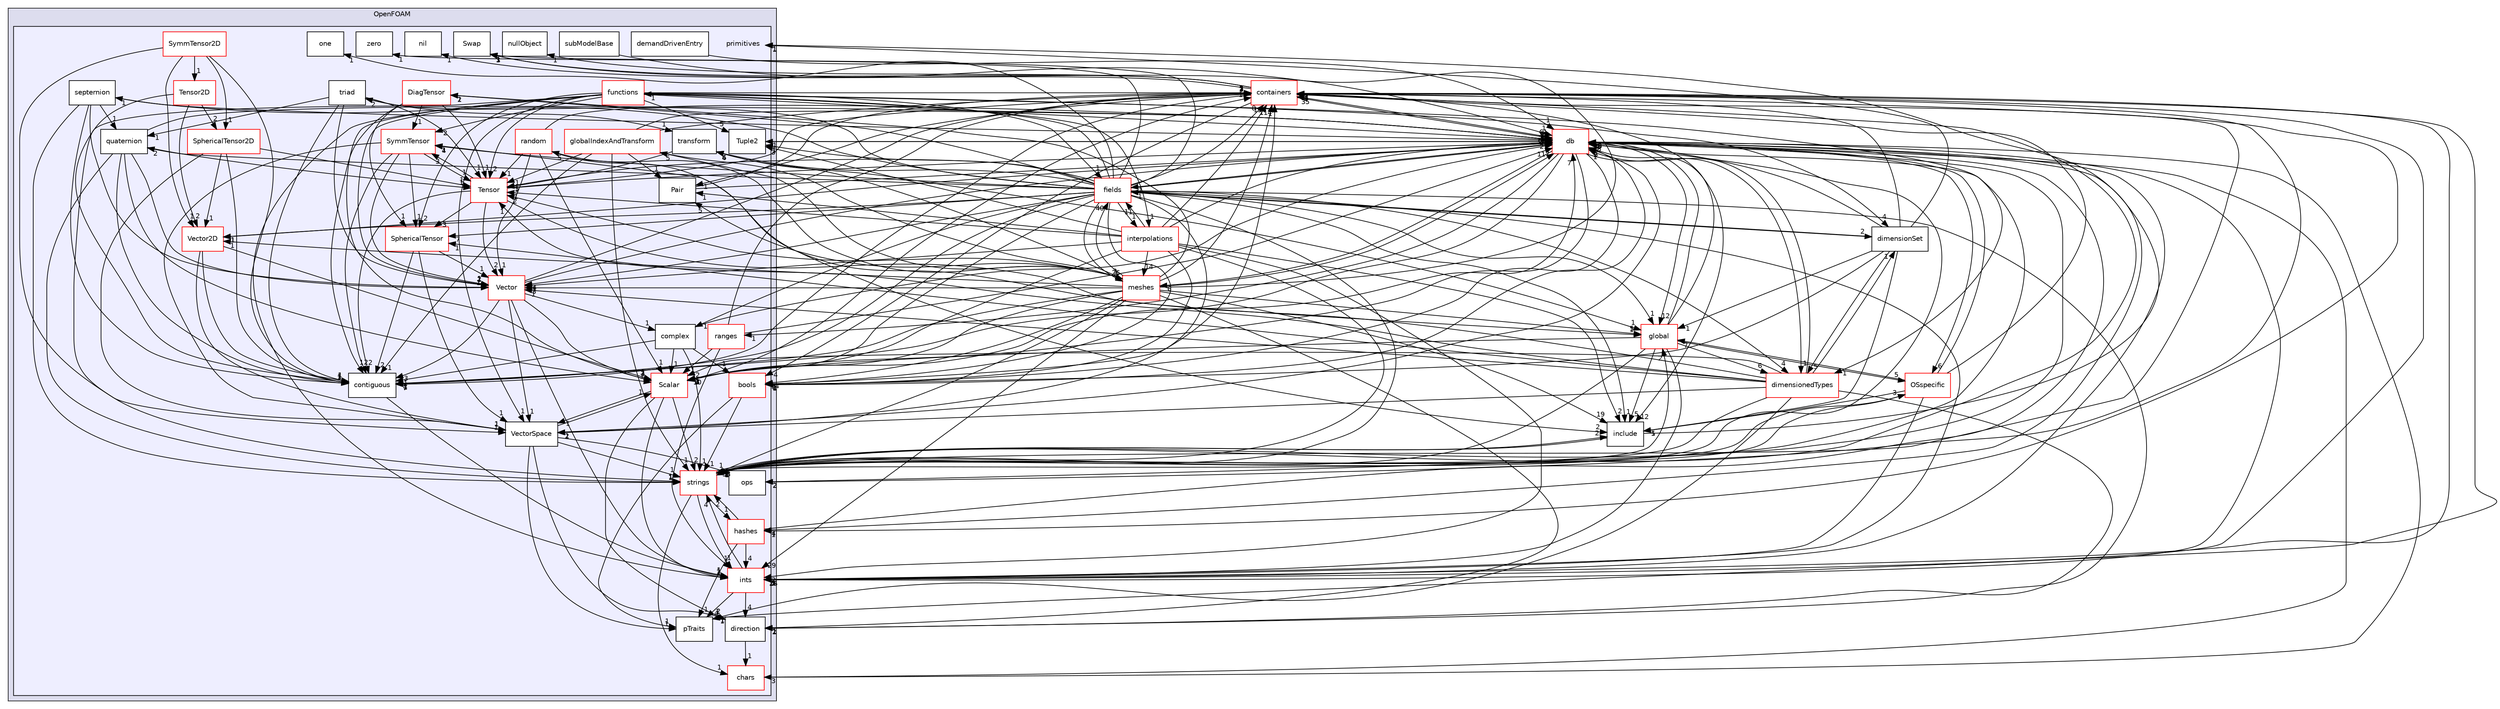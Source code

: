 digraph "src/OpenFOAM/primitives" {
  bgcolor=transparent;
  compound=true
  node [ fontsize="10", fontname="Helvetica"];
  edge [ labelfontsize="10", labelfontname="Helvetica"];
  subgraph clusterdir_c5473ff19b20e6ec4dfe5c310b3778a8 {
    graph [ bgcolor="#ddddee", pencolor="black", label="OpenFOAM" fontname="Helvetica", fontsize="10", URL="dir_c5473ff19b20e6ec4dfe5c310b3778a8.html"]
  subgraph clusterdir_3e50f45338116b169052b428016851aa {
    graph [ bgcolor="#eeeeff", pencolor="black", label="" URL="dir_3e50f45338116b169052b428016851aa.html"];
    dir_3e50f45338116b169052b428016851aa [shape=plaintext label="primitives"];
    dir_a082e25d5e52ccf3d098e28b00b761b2 [shape=box label="bools" color="red" fillcolor="white" style="filled" URL="dir_a082e25d5e52ccf3d098e28b00b761b2.html"];
    dir_88dabb3705a9b13be16987836626f570 [shape=box label="chars" color="red" fillcolor="white" style="filled" URL="dir_88dabb3705a9b13be16987836626f570.html"];
    dir_9b55caa1365775a4268140b8f5b75f1d [shape=box label="complex" color="black" fillcolor="white" style="filled" URL="dir_9b55caa1365775a4268140b8f5b75f1d.html"];
    dir_1b29830830533868fb04f0e807b2ad78 [shape=box label="contiguous" color="black" fillcolor="white" style="filled" URL="dir_1b29830830533868fb04f0e807b2ad78.html"];
    dir_1ed90ee36d758fb385aa8ec7e8669419 [shape=box label="demandDrivenEntry" color="black" fillcolor="white" style="filled" URL="dir_1ed90ee36d758fb385aa8ec7e8669419.html"];
    dir_537bace1925cccf901fb30a89ca4875a [shape=box label="DiagTensor" color="red" fillcolor="white" style="filled" URL="dir_537bace1925cccf901fb30a89ca4875a.html"];
    dir_19dbf0591cffda9f7a5a990739e1850d [shape=box label="direction" color="black" fillcolor="white" style="filled" URL="dir_19dbf0591cffda9f7a5a990739e1850d.html"];
    dir_d9e7e9a9f2a6b8c09f93ad92e1b15a84 [shape=box label="functions" color="red" fillcolor="white" style="filled" URL="dir_d9e7e9a9f2a6b8c09f93ad92e1b15a84.html"];
    dir_9dc1ed12f67003981c0fdb09742bb52c [shape=box label="globalIndexAndTransform" color="red" fillcolor="white" style="filled" URL="dir_9dc1ed12f67003981c0fdb09742bb52c.html"];
    dir_4283faa153a5178e565ef547cd992a0a [shape=box label="hashes" color="red" fillcolor="white" style="filled" URL="dir_4283faa153a5178e565ef547cd992a0a.html"];
    dir_086c067a0e64eeb439d30ae0c44248d8 [shape=box label="ints" color="red" fillcolor="white" style="filled" URL="dir_086c067a0e64eeb439d30ae0c44248d8.html"];
    dir_98f989b678dbf5309ce2e017b28f8821 [shape=box label="nil" color="black" fillcolor="white" style="filled" URL="dir_98f989b678dbf5309ce2e017b28f8821.html"];
    dir_7aca3e0a7045fc902b8f4d4bfc476d9f [shape=box label="nullObject" color="black" fillcolor="white" style="filled" URL="dir_7aca3e0a7045fc902b8f4d4bfc476d9f.html"];
    dir_688e2bf6a1af855b6f70d5e0e0f050d5 [shape=box label="one" color="black" fillcolor="white" style="filled" URL="dir_688e2bf6a1af855b6f70d5e0e0f050d5.html"];
    dir_a75a9acad7a860e8b6287c25a4913686 [shape=box label="ops" color="black" fillcolor="white" style="filled" URL="dir_a75a9acad7a860e8b6287c25a4913686.html"];
    dir_4866e0e18efe39e2716d157b44dfa36c [shape=box label="Pair" color="black" fillcolor="white" style="filled" URL="dir_4866e0e18efe39e2716d157b44dfa36c.html"];
    dir_a71222f4f105181f964ceb320add37f5 [shape=box label="pTraits" color="black" fillcolor="white" style="filled" URL="dir_a71222f4f105181f964ceb320add37f5.html"];
    dir_7f2355fb07e96b002f5e0fef21d9e5dc [shape=box label="quaternion" color="black" fillcolor="white" style="filled" URL="dir_7f2355fb07e96b002f5e0fef21d9e5dc.html"];
    dir_fe902bc9ff5b589eb0ead5d28c94889f [shape=box label="random" color="red" fillcolor="white" style="filled" URL="dir_fe902bc9ff5b589eb0ead5d28c94889f.html"];
    dir_4c2d2f51554615c82797d0537eafbb2e [shape=box label="ranges" color="red" fillcolor="white" style="filled" URL="dir_4c2d2f51554615c82797d0537eafbb2e.html"];
    dir_b4f4914e791ff496381862f16be45bae [shape=box label="Scalar" color="red" fillcolor="white" style="filled" URL="dir_b4f4914e791ff496381862f16be45bae.html"];
    dir_8ff6743b6a552605fbcfa0c2fa86cf35 [shape=box label="septernion" color="black" fillcolor="white" style="filled" URL="dir_8ff6743b6a552605fbcfa0c2fa86cf35.html"];
    dir_b065e1a4bed1b058c87ac57271f42191 [shape=box label="SphericalTensor" color="red" fillcolor="white" style="filled" URL="dir_b065e1a4bed1b058c87ac57271f42191.html"];
    dir_03cbbdc57deccee747de3682b626c91e [shape=box label="SphericalTensor2D" color="red" fillcolor="white" style="filled" URL="dir_03cbbdc57deccee747de3682b626c91e.html"];
    dir_ce1ee507886310df0e74ee2e624fbc88 [shape=box label="strings" color="red" fillcolor="white" style="filled" URL="dir_ce1ee507886310df0e74ee2e624fbc88.html"];
    dir_a5ab764987886a96b81db1b910e5c021 [shape=box label="subModelBase" color="black" fillcolor="white" style="filled" URL="dir_a5ab764987886a96b81db1b910e5c021.html"];
    dir_231fc2a74f204112d6236cb009e595a2 [shape=box label="Swap" color="black" fillcolor="white" style="filled" URL="dir_231fc2a74f204112d6236cb009e595a2.html"];
    dir_1dd80385453c5b0e9d626c2fdc4e90dc [shape=box label="SymmTensor" color="red" fillcolor="white" style="filled" URL="dir_1dd80385453c5b0e9d626c2fdc4e90dc.html"];
    dir_0c2340d1dbdaa835dd760c22e129bc79 [shape=box label="SymmTensor2D" color="red" fillcolor="white" style="filled" URL="dir_0c2340d1dbdaa835dd760c22e129bc79.html"];
    dir_15da0e2a135f43ffeb4645c968ce8ac7 [shape=box label="Tensor" color="red" fillcolor="white" style="filled" URL="dir_15da0e2a135f43ffeb4645c968ce8ac7.html"];
    dir_af3b3c32572abb73a47caea053f82d3c [shape=box label="Tensor2D" color="red" fillcolor="white" style="filled" URL="dir_af3b3c32572abb73a47caea053f82d3c.html"];
    dir_9cf74317c7eb616c4d20a1fef726f411 [shape=box label="transform" color="black" fillcolor="white" style="filled" URL="dir_9cf74317c7eb616c4d20a1fef726f411.html"];
    dir_7aa2f3f4e81b54d7787de8b5589ce6c4 [shape=box label="triad" color="black" fillcolor="white" style="filled" URL="dir_7aa2f3f4e81b54d7787de8b5589ce6c4.html"];
    dir_246f7a9c53924f474d87efd38f207066 [shape=box label="Tuple2" color="black" fillcolor="white" style="filled" URL="dir_246f7a9c53924f474d87efd38f207066.html"];
    dir_6ef5fbba1c02603637a533e2f686aa62 [shape=box label="Vector" color="red" fillcolor="white" style="filled" URL="dir_6ef5fbba1c02603637a533e2f686aa62.html"];
    dir_974ac155d7c04ce7d59446545c00b04b [shape=box label="Vector2D" color="red" fillcolor="white" style="filled" URL="dir_974ac155d7c04ce7d59446545c00b04b.html"];
    dir_67e43ffa00fdb90d8ab20f3d61175616 [shape=box label="VectorSpace" color="black" fillcolor="white" style="filled" URL="dir_67e43ffa00fdb90d8ab20f3d61175616.html"];
    dir_2de54a351530e9f436fe9bce6ce952a7 [shape=box label="zero" color="black" fillcolor="white" style="filled" URL="dir_2de54a351530e9f436fe9bce6ce952a7.html"];
  }
  }
  dir_962442b8f989d5529fab5e0f0e4ffb74 [shape=box label="fields" color="red" URL="dir_962442b8f989d5529fab5e0f0e4ffb74.html"];
  dir_19d0872053bde092be81d7fe3f56cbf7 [shape=box label="containers" color="red" URL="dir_19d0872053bde092be81d7fe3f56cbf7.html"];
  dir_ddfbc8513dac5f891eeb54fd21e599df [shape=box label="dimensionSet" URL="dir_ddfbc8513dac5f891eeb54fd21e599df.html"];
  dir_e764f87aebd421bcba631b254777cd25 [shape=box label="interpolations" color="red" URL="dir_e764f87aebd421bcba631b254777cd25.html"];
  dir_aa2423979fb45fc41c393a5db370ab21 [shape=box label="meshes" color="red" URL="dir_aa2423979fb45fc41c393a5db370ab21.html"];
  dir_d4979fdf35c07e0caec68718d229a4b4 [shape=box label="dimensionedTypes" color="red" URL="dir_d4979fdf35c07e0caec68718d229a4b4.html"];
  dir_63c634f7a7cfd679ac26c67fb30fc32f [shape=box label="db" color="red" URL="dir_63c634f7a7cfd679ac26c67fb30fc32f.html"];
  dir_8583492183f4d27c76555f8f333dd07b [shape=box label="global" color="red" URL="dir_8583492183f4d27c76555f8f333dd07b.html"];
  dir_e954e9f5966bc1c681a414ec8bd0ee15 [shape=box label="include" URL="dir_e954e9f5966bc1c681a414ec8bd0ee15.html"];
  dir_1e7df7a7407fc4618be5c18f76eb7b99 [shape=box label="OSspecific" color="red" URL="dir_1e7df7a7407fc4618be5c18f76eb7b99.html"];
  dir_a5ab764987886a96b81db1b910e5c021->dir_63c634f7a7cfd679ac26c67fb30fc32f [headlabel="1", labeldistance=1.5 headhref="dir_002372_001929.html"];
  dir_19dbf0591cffda9f7a5a990739e1850d->dir_88dabb3705a9b13be16987836626f570 [headlabel="1", labeldistance=1.5 headhref="dir_002311_002303.html"];
  dir_af3b3c32572abb73a47caea053f82d3c->dir_03cbbdc57deccee747de3682b626c91e [headlabel="2", labeldistance=1.5 headhref="dir_002383_002362.html"];
  dir_af3b3c32572abb73a47caea053f82d3c->dir_974ac155d7c04ce7d59446545c00b04b [headlabel="2", labeldistance=1.5 headhref="dir_002383_002394.html"];
  dir_af3b3c32572abb73a47caea053f82d3c->dir_1b29830830533868fb04f0e807b2ad78 [headlabel="1", labeldistance=1.5 headhref="dir_002383_002307.html"];
  dir_962442b8f989d5529fab5e0f0e4ffb74->dir_19dbf0591cffda9f7a5a990739e1850d [headlabel="2", labeldistance=1.5 headhref="dir_001998_002311.html"];
  dir_962442b8f989d5529fab5e0f0e4ffb74->dir_19d0872053bde092be81d7fe3f56cbf7 [headlabel="8", labeldistance=1.5 headhref="dir_001998_001878.html"];
  dir_962442b8f989d5529fab5e0f0e4ffb74->dir_a082e25d5e52ccf3d098e28b00b761b2 [headlabel="1", labeldistance=1.5 headhref="dir_001998_002299.html"];
  dir_962442b8f989d5529fab5e0f0e4ffb74->dir_ce1ee507886310df0e74ee2e624fbc88 [headlabel="2", labeldistance=1.5 headhref="dir_001998_002364.html"];
  dir_962442b8f989d5529fab5e0f0e4ffb74->dir_15da0e2a135f43ffeb4645c968ce8ac7 [headlabel="5", labeldistance=1.5 headhref="dir_001998_002379.html"];
  dir_962442b8f989d5529fab5e0f0e4ffb74->dir_ddfbc8513dac5f891eeb54fd21e599df [headlabel="2", labeldistance=1.5 headhref="dir_001998_001997.html"];
  dir_962442b8f989d5529fab5e0f0e4ffb74->dir_246f7a9c53924f474d87efd38f207066 [headlabel="1", labeldistance=1.5 headhref="dir_001998_002387.html"];
  dir_962442b8f989d5529fab5e0f0e4ffb74->dir_7f2355fb07e96b002f5e0fef21d9e5dc [headlabel="2", labeldistance=1.5 headhref="dir_001998_002346.html"];
  dir_962442b8f989d5529fab5e0f0e4ffb74->dir_231fc2a74f204112d6236cb009e595a2 [headlabel="1", labeldistance=1.5 headhref="dir_001998_002373.html"];
  dir_962442b8f989d5529fab5e0f0e4ffb74->dir_e764f87aebd421bcba631b254777cd25 [headlabel="1", labeldistance=1.5 headhref="dir_001998_002096.html"];
  dir_962442b8f989d5529fab5e0f0e4ffb74->dir_9b55caa1365775a4268140b8f5b75f1d [headlabel="1", labeldistance=1.5 headhref="dir_001998_002306.html"];
  dir_962442b8f989d5529fab5e0f0e4ffb74->dir_7aa2f3f4e81b54d7787de8b5589ce6c4 [headlabel="2", labeldistance=1.5 headhref="dir_001998_002386.html"];
  dir_962442b8f989d5529fab5e0f0e4ffb74->dir_688e2bf6a1af855b6f70d5e0e0f050d5 [headlabel="1", labeldistance=1.5 headhref="dir_001998_002342.html"];
  dir_962442b8f989d5529fab5e0f0e4ffb74->dir_aa2423979fb45fc41c393a5db370ab21 [headlabel="26", labeldistance=1.5 headhref="dir_001998_002200.html"];
  dir_962442b8f989d5529fab5e0f0e4ffb74->dir_d4979fdf35c07e0caec68718d229a4b4 [headlabel="4", labeldistance=1.5 headhref="dir_001998_001990.html"];
  dir_962442b8f989d5529fab5e0f0e4ffb74->dir_2de54a351530e9f436fe9bce6ce952a7 [headlabel="1", labeldistance=1.5 headhref="dir_001998_002397.html"];
  dir_962442b8f989d5529fab5e0f0e4ffb74->dir_9cf74317c7eb616c4d20a1fef726f411 [headlabel="6", labeldistance=1.5 headhref="dir_001998_002385.html"];
  dir_962442b8f989d5529fab5e0f0e4ffb74->dir_b4f4914e791ff496381862f16be45bae [headlabel="10", labeldistance=1.5 headhref="dir_001998_002353.html"];
  dir_962442b8f989d5529fab5e0f0e4ffb74->dir_6ef5fbba1c02603637a533e2f686aa62 [headlabel="4", labeldistance=1.5 headhref="dir_001998_002388.html"];
  dir_962442b8f989d5529fab5e0f0e4ffb74->dir_63c634f7a7cfd679ac26c67fb30fc32f [headlabel="62", labeldistance=1.5 headhref="dir_001998_001929.html"];
  dir_962442b8f989d5529fab5e0f0e4ffb74->dir_8583492183f4d27c76555f8f333dd07b [headlabel="1", labeldistance=1.5 headhref="dir_001998_002074.html"];
  dir_962442b8f989d5529fab5e0f0e4ffb74->dir_67e43ffa00fdb90d8ab20f3d61175616 [headlabel="2", labeldistance=1.5 headhref="dir_001998_002396.html"];
  dir_962442b8f989d5529fab5e0f0e4ffb74->dir_537bace1925cccf901fb30a89ca4875a [headlabel="2", labeldistance=1.5 headhref="dir_001998_002309.html"];
  dir_962442b8f989d5529fab5e0f0e4ffb74->dir_8ff6743b6a552605fbcfa0c2fa86cf35 [headlabel="1", labeldistance=1.5 headhref="dir_001998_002358.html"];
  dir_962442b8f989d5529fab5e0f0e4ffb74->dir_974ac155d7c04ce7d59446545c00b04b [headlabel="1", labeldistance=1.5 headhref="dir_001998_002394.html"];
  dir_962442b8f989d5529fab5e0f0e4ffb74->dir_d9e7e9a9f2a6b8c09f93ad92e1b15a84 [headlabel="1", labeldistance=1.5 headhref="dir_001998_002312.html"];
  dir_962442b8f989d5529fab5e0f0e4ffb74->dir_e954e9f5966bc1c681a414ec8bd0ee15 [headlabel="1", labeldistance=1.5 headhref="dir_001998_002095.html"];
  dir_962442b8f989d5529fab5e0f0e4ffb74->dir_b065e1a4bed1b058c87ac57271f42191 [headlabel="7", labeldistance=1.5 headhref="dir_001998_002359.html"];
  dir_962442b8f989d5529fab5e0f0e4ffb74->dir_1b29830830533868fb04f0e807b2ad78 [headlabel="1", labeldistance=1.5 headhref="dir_001998_002307.html"];
  dir_962442b8f989d5529fab5e0f0e4ffb74->dir_086c067a0e64eeb439d30ae0c44248d8 [headlabel="5", labeldistance=1.5 headhref="dir_001998_002330.html"];
  dir_962442b8f989d5529fab5e0f0e4ffb74->dir_1dd80385453c5b0e9d626c2fdc4e90dc [headlabel="4", labeldistance=1.5 headhref="dir_001998_002374.html"];
  dir_19d0872053bde092be81d7fe3f56cbf7->dir_a082e25d5e52ccf3d098e28b00b761b2 [headlabel="4", labeldistance=1.5 headhref="dir_001878_002299.html"];
  dir_19d0872053bde092be81d7fe3f56cbf7->dir_ce1ee507886310df0e74ee2e624fbc88 [headlabel="5", labeldistance=1.5 headhref="dir_001878_002364.html"];
  dir_19d0872053bde092be81d7fe3f56cbf7->dir_231fc2a74f204112d6236cb009e595a2 [headlabel="1", labeldistance=1.5 headhref="dir_001878_002373.html"];
  dir_19d0872053bde092be81d7fe3f56cbf7->dir_98f989b678dbf5309ce2e017b28f8821 [headlabel="1", labeldistance=1.5 headhref="dir_001878_002340.html"];
  dir_19d0872053bde092be81d7fe3f56cbf7->dir_a75a9acad7a860e8b6287c25a4913686 [headlabel="2", labeldistance=1.5 headhref="dir_001878_002343.html"];
  dir_19d0872053bde092be81d7fe3f56cbf7->dir_63c634f7a7cfd679ac26c67fb30fc32f [headlabel="61", labeldistance=1.5 headhref="dir_001878_001929.html"];
  dir_19d0872053bde092be81d7fe3f56cbf7->dir_4866e0e18efe39e2716d157b44dfa36c [headlabel="1", labeldistance=1.5 headhref="dir_001878_002344.html"];
  dir_19d0872053bde092be81d7fe3f56cbf7->dir_a71222f4f105181f964ceb320add37f5 [headlabel="1", labeldistance=1.5 headhref="dir_001878_002345.html"];
  dir_19d0872053bde092be81d7fe3f56cbf7->dir_7aca3e0a7045fc902b8f4d4bfc476d9f [headlabel="1", labeldistance=1.5 headhref="dir_001878_002341.html"];
  dir_19d0872053bde092be81d7fe3f56cbf7->dir_1b29830830533868fb04f0e807b2ad78 [headlabel="7", labeldistance=1.5 headhref="dir_001878_002307.html"];
  dir_19d0872053bde092be81d7fe3f56cbf7->dir_086c067a0e64eeb439d30ae0c44248d8 [headlabel="24", labeldistance=1.5 headhref="dir_001878_002330.html"];
  dir_19d0872053bde092be81d7fe3f56cbf7->dir_4283faa153a5178e565ef547cd992a0a [headlabel="1", labeldistance=1.5 headhref="dir_001878_002326.html"];
  dir_ce1ee507886310df0e74ee2e624fbc88->dir_19d0872053bde092be81d7fe3f56cbf7 [headlabel="7", labeldistance=1.5 headhref="dir_002364_001878.html"];
  dir_ce1ee507886310df0e74ee2e624fbc88->dir_63c634f7a7cfd679ac26c67fb30fc32f [headlabel="13", labeldistance=1.5 headhref="dir_002364_001929.html"];
  dir_ce1ee507886310df0e74ee2e624fbc88->dir_88dabb3705a9b13be16987836626f570 [headlabel="1", labeldistance=1.5 headhref="dir_002364_002303.html"];
  dir_ce1ee507886310df0e74ee2e624fbc88->dir_8583492183f4d27c76555f8f333dd07b [headlabel="2", labeldistance=1.5 headhref="dir_002364_002074.html"];
  dir_ce1ee507886310df0e74ee2e624fbc88->dir_e954e9f5966bc1c681a414ec8bd0ee15 [headlabel="2", labeldistance=1.5 headhref="dir_002364_002095.html"];
  dir_ce1ee507886310df0e74ee2e624fbc88->dir_086c067a0e64eeb439d30ae0c44248d8 [headlabel="1", labeldistance=1.5 headhref="dir_002364_002330.html"];
  dir_ce1ee507886310df0e74ee2e624fbc88->dir_4283faa153a5178e565ef547cd992a0a [headlabel="1", labeldistance=1.5 headhref="dir_002364_002326.html"];
  dir_ce1ee507886310df0e74ee2e624fbc88->dir_1e7df7a7407fc4618be5c18f76eb7b99 [headlabel="3", labeldistance=1.5 headhref="dir_002364_002398.html"];
  dir_a082e25d5e52ccf3d098e28b00b761b2->dir_19d0872053bde092be81d7fe3f56cbf7 [headlabel="1", labeldistance=1.5 headhref="dir_002299_001878.html"];
  dir_a082e25d5e52ccf3d098e28b00b761b2->dir_ce1ee507886310df0e74ee2e624fbc88 [headlabel="1", labeldistance=1.5 headhref="dir_002299_002364.html"];
  dir_a082e25d5e52ccf3d098e28b00b761b2->dir_63c634f7a7cfd679ac26c67fb30fc32f [headlabel="6", labeldistance=1.5 headhref="dir_002299_001929.html"];
  dir_a082e25d5e52ccf3d098e28b00b761b2->dir_a71222f4f105181f964ceb320add37f5 [headlabel="1", labeldistance=1.5 headhref="dir_002299_002345.html"];
  dir_15da0e2a135f43ffeb4645c968ce8ac7->dir_19d0872053bde092be81d7fe3f56cbf7 [headlabel="3", labeldistance=1.5 headhref="dir_002379_001878.html"];
  dir_15da0e2a135f43ffeb4645c968ce8ac7->dir_6ef5fbba1c02603637a533e2f686aa62 [headlabel="2", labeldistance=1.5 headhref="dir_002379_002388.html"];
  dir_15da0e2a135f43ffeb4645c968ce8ac7->dir_63c634f7a7cfd679ac26c67fb30fc32f [headlabel="3", labeldistance=1.5 headhref="dir_002379_001929.html"];
  dir_15da0e2a135f43ffeb4645c968ce8ac7->dir_8583492183f4d27c76555f8f333dd07b [headlabel="1", labeldistance=1.5 headhref="dir_002379_002074.html"];
  dir_15da0e2a135f43ffeb4645c968ce8ac7->dir_b065e1a4bed1b058c87ac57271f42191 [headlabel="3", labeldistance=1.5 headhref="dir_002379_002359.html"];
  dir_15da0e2a135f43ffeb4645c968ce8ac7->dir_1b29830830533868fb04f0e807b2ad78 [headlabel="2", labeldistance=1.5 headhref="dir_002379_002307.html"];
  dir_15da0e2a135f43ffeb4645c968ce8ac7->dir_1dd80385453c5b0e9d626c2fdc4e90dc [headlabel="3", labeldistance=1.5 headhref="dir_002379_002374.html"];
  dir_ddfbc8513dac5f891eeb54fd21e599df->dir_962442b8f989d5529fab5e0f0e4ffb74 [headlabel="1", labeldistance=1.5 headhref="dir_001997_001998.html"];
  dir_ddfbc8513dac5f891eeb54fd21e599df->dir_19d0872053bde092be81d7fe3f56cbf7 [headlabel="3", labeldistance=1.5 headhref="dir_001997_001878.html"];
  dir_ddfbc8513dac5f891eeb54fd21e599df->dir_a082e25d5e52ccf3d098e28b00b761b2 [headlabel="1", labeldistance=1.5 headhref="dir_001997_002299.html"];
  dir_ddfbc8513dac5f891eeb54fd21e599df->dir_d4979fdf35c07e0caec68718d229a4b4 [headlabel="5", labeldistance=1.5 headhref="dir_001997_001990.html"];
  dir_ddfbc8513dac5f891eeb54fd21e599df->dir_63c634f7a7cfd679ac26c67fb30fc32f [headlabel="3", labeldistance=1.5 headhref="dir_001997_001929.html"];
  dir_ddfbc8513dac5f891eeb54fd21e599df->dir_8583492183f4d27c76555f8f333dd07b [headlabel="1", labeldistance=1.5 headhref="dir_001997_002074.html"];
  dir_ddfbc8513dac5f891eeb54fd21e599df->dir_3e50f45338116b169052b428016851aa [headlabel="1", labeldistance=1.5 headhref="dir_001997_002298.html"];
  dir_ddfbc8513dac5f891eeb54fd21e599df->dir_e954e9f5966bc1c681a414ec8bd0ee15 [headlabel="1", labeldistance=1.5 headhref="dir_001997_002095.html"];
  dir_246f7a9c53924f474d87efd38f207066->dir_63c634f7a7cfd679ac26c67fb30fc32f [headlabel="1", labeldistance=1.5 headhref="dir_002387_001929.html"];
  dir_7f2355fb07e96b002f5e0fef21d9e5dc->dir_ce1ee507886310df0e74ee2e624fbc88 [headlabel="1", labeldistance=1.5 headhref="dir_002346_002364.html"];
  dir_7f2355fb07e96b002f5e0fef21d9e5dc->dir_15da0e2a135f43ffeb4645c968ce8ac7 [headlabel="1", labeldistance=1.5 headhref="dir_002346_002379.html"];
  dir_7f2355fb07e96b002f5e0fef21d9e5dc->dir_b4f4914e791ff496381862f16be45bae [headlabel="1", labeldistance=1.5 headhref="dir_002346_002353.html"];
  dir_7f2355fb07e96b002f5e0fef21d9e5dc->dir_6ef5fbba1c02603637a533e2f686aa62 [headlabel="1", labeldistance=1.5 headhref="dir_002346_002388.html"];
  dir_7f2355fb07e96b002f5e0fef21d9e5dc->dir_63c634f7a7cfd679ac26c67fb30fc32f [headlabel="2", labeldistance=1.5 headhref="dir_002346_001929.html"];
  dir_7f2355fb07e96b002f5e0fef21d9e5dc->dir_1b29830830533868fb04f0e807b2ad78 [headlabel="1", labeldistance=1.5 headhref="dir_002346_002307.html"];
  dir_e764f87aebd421bcba631b254777cd25->dir_962442b8f989d5529fab5e0f0e4ffb74 [headlabel="11", labeldistance=1.5 headhref="dir_002096_001998.html"];
  dir_e764f87aebd421bcba631b254777cd25->dir_19d0872053bde092be81d7fe3f56cbf7 [headlabel="13", labeldistance=1.5 headhref="dir_002096_001878.html"];
  dir_e764f87aebd421bcba631b254777cd25->dir_a082e25d5e52ccf3d098e28b00b761b2 [headlabel="1", labeldistance=1.5 headhref="dir_002096_002299.html"];
  dir_e764f87aebd421bcba631b254777cd25->dir_ce1ee507886310df0e74ee2e624fbc88 [headlabel="2", labeldistance=1.5 headhref="dir_002096_002364.html"];
  dir_e764f87aebd421bcba631b254777cd25->dir_15da0e2a135f43ffeb4645c968ce8ac7 [headlabel="1", labeldistance=1.5 headhref="dir_002096_002379.html"];
  dir_e764f87aebd421bcba631b254777cd25->dir_246f7a9c53924f474d87efd38f207066 [headlabel="3", labeldistance=1.5 headhref="dir_002096_002387.html"];
  dir_e764f87aebd421bcba631b254777cd25->dir_aa2423979fb45fc41c393a5db370ab21 [headlabel="14", labeldistance=1.5 headhref="dir_002096_002200.html"];
  dir_e764f87aebd421bcba631b254777cd25->dir_b4f4914e791ff496381862f16be45bae [headlabel="3", labeldistance=1.5 headhref="dir_002096_002353.html"];
  dir_e764f87aebd421bcba631b254777cd25->dir_6ef5fbba1c02603637a533e2f686aa62 [headlabel="1", labeldistance=1.5 headhref="dir_002096_002388.html"];
  dir_e764f87aebd421bcba631b254777cd25->dir_63c634f7a7cfd679ac26c67fb30fc32f [headlabel="21", labeldistance=1.5 headhref="dir_002096_001929.html"];
  dir_e764f87aebd421bcba631b254777cd25->dir_4866e0e18efe39e2716d157b44dfa36c [headlabel="1", labeldistance=1.5 headhref="dir_002096_002344.html"];
  dir_e764f87aebd421bcba631b254777cd25->dir_e954e9f5966bc1c681a414ec8bd0ee15 [headlabel="2", labeldistance=1.5 headhref="dir_002096_002095.html"];
  dir_e764f87aebd421bcba631b254777cd25->dir_086c067a0e64eeb439d30ae0c44248d8 [headlabel="2", labeldistance=1.5 headhref="dir_002096_002330.html"];
  dir_fe902bc9ff5b589eb0ead5d28c94889f->dir_15da0e2a135f43ffeb4645c968ce8ac7 [headlabel="1", labeldistance=1.5 headhref="dir_002347_002379.html"];
  dir_fe902bc9ff5b589eb0ead5d28c94889f->dir_b4f4914e791ff496381862f16be45bae [headlabel="1", labeldistance=1.5 headhref="dir_002347_002353.html"];
  dir_fe902bc9ff5b589eb0ead5d28c94889f->dir_6ef5fbba1c02603637a533e2f686aa62 [headlabel="1", labeldistance=1.5 headhref="dir_002347_002388.html"];
  dir_fe902bc9ff5b589eb0ead5d28c94889f->dir_63c634f7a7cfd679ac26c67fb30fc32f [headlabel="2", labeldistance=1.5 headhref="dir_002347_001929.html"];
  dir_fe902bc9ff5b589eb0ead5d28c94889f->dir_e954e9f5966bc1c681a414ec8bd0ee15 [headlabel="2", labeldistance=1.5 headhref="dir_002347_002095.html"];
  dir_9b55caa1365775a4268140b8f5b75f1d->dir_ce1ee507886310df0e74ee2e624fbc88 [headlabel="1", labeldistance=1.5 headhref="dir_002306_002364.html"];
  dir_9b55caa1365775a4268140b8f5b75f1d->dir_a082e25d5e52ccf3d098e28b00b761b2 [headlabel="1", labeldistance=1.5 headhref="dir_002306_002299.html"];
  dir_9b55caa1365775a4268140b8f5b75f1d->dir_b4f4914e791ff496381862f16be45bae [headlabel="1", labeldistance=1.5 headhref="dir_002306_002353.html"];
  dir_9b55caa1365775a4268140b8f5b75f1d->dir_63c634f7a7cfd679ac26c67fb30fc32f [headlabel="1", labeldistance=1.5 headhref="dir_002306_001929.html"];
  dir_9b55caa1365775a4268140b8f5b75f1d->dir_1b29830830533868fb04f0e807b2ad78 [headlabel="1", labeldistance=1.5 headhref="dir_002306_002307.html"];
  dir_7aa2f3f4e81b54d7787de8b5589ce6c4->dir_15da0e2a135f43ffeb4645c968ce8ac7 [headlabel="1", labeldistance=1.5 headhref="dir_002386_002379.html"];
  dir_7aa2f3f4e81b54d7787de8b5589ce6c4->dir_7f2355fb07e96b002f5e0fef21d9e5dc [headlabel="1", labeldistance=1.5 headhref="dir_002386_002346.html"];
  dir_7aa2f3f4e81b54d7787de8b5589ce6c4->dir_9cf74317c7eb616c4d20a1fef726f411 [headlabel="1", labeldistance=1.5 headhref="dir_002386_002385.html"];
  dir_7aa2f3f4e81b54d7787de8b5589ce6c4->dir_6ef5fbba1c02603637a533e2f686aa62 [headlabel="1", labeldistance=1.5 headhref="dir_002386_002388.html"];
  dir_7aa2f3f4e81b54d7787de8b5589ce6c4->dir_1b29830830533868fb04f0e807b2ad78 [headlabel="1", labeldistance=1.5 headhref="dir_002386_002307.html"];
  dir_aa2423979fb45fc41c393a5db370ab21->dir_19dbf0591cffda9f7a5a990739e1850d [headlabel="1", labeldistance=1.5 headhref="dir_002200_002311.html"];
  dir_aa2423979fb45fc41c393a5db370ab21->dir_962442b8f989d5529fab5e0f0e4ffb74 [headlabel="40", labeldistance=1.5 headhref="dir_002200_001998.html"];
  dir_aa2423979fb45fc41c393a5db370ab21->dir_19d0872053bde092be81d7fe3f56cbf7 [headlabel="114", labeldistance=1.5 headhref="dir_002200_001878.html"];
  dir_aa2423979fb45fc41c393a5db370ab21->dir_ce1ee507886310df0e74ee2e624fbc88 [headlabel="7", labeldistance=1.5 headhref="dir_002200_002364.html"];
  dir_aa2423979fb45fc41c393a5db370ab21->dir_a082e25d5e52ccf3d098e28b00b761b2 [headlabel="14", labeldistance=1.5 headhref="dir_002200_002299.html"];
  dir_aa2423979fb45fc41c393a5db370ab21->dir_15da0e2a135f43ffeb4645c968ce8ac7 [headlabel="2", labeldistance=1.5 headhref="dir_002200_002379.html"];
  dir_aa2423979fb45fc41c393a5db370ab21->dir_231fc2a74f204112d6236cb009e595a2 [headlabel="3", labeldistance=1.5 headhref="dir_002200_002373.html"];
  dir_aa2423979fb45fc41c393a5db370ab21->dir_fe902bc9ff5b589eb0ead5d28c94889f [headlabel="5", labeldistance=1.5 headhref="dir_002200_002347.html"];
  dir_aa2423979fb45fc41c393a5db370ab21->dir_9cf74317c7eb616c4d20a1fef726f411 [headlabel="4", labeldistance=1.5 headhref="dir_002200_002385.html"];
  dir_aa2423979fb45fc41c393a5db370ab21->dir_b4f4914e791ff496381862f16be45bae [headlabel="3", labeldistance=1.5 headhref="dir_002200_002353.html"];
  dir_aa2423979fb45fc41c393a5db370ab21->dir_6ef5fbba1c02603637a533e2f686aa62 [headlabel="3", labeldistance=1.5 headhref="dir_002200_002388.html"];
  dir_aa2423979fb45fc41c393a5db370ab21->dir_63c634f7a7cfd679ac26c67fb30fc32f [headlabel="117", labeldistance=1.5 headhref="dir_002200_001929.html"];
  dir_aa2423979fb45fc41c393a5db370ab21->dir_4866e0e18efe39e2716d157b44dfa36c [headlabel="5", labeldistance=1.5 headhref="dir_002200_002344.html"];
  dir_aa2423979fb45fc41c393a5db370ab21->dir_8583492183f4d27c76555f8f333dd07b [headlabel="5", labeldistance=1.5 headhref="dir_002200_002074.html"];
  dir_aa2423979fb45fc41c393a5db370ab21->dir_537bace1925cccf901fb30a89ca4875a [headlabel="1", labeldistance=1.5 headhref="dir_002200_002309.html"];
  dir_aa2423979fb45fc41c393a5db370ab21->dir_974ac155d7c04ce7d59446545c00b04b [headlabel="1", labeldistance=1.5 headhref="dir_002200_002394.html"];
  dir_aa2423979fb45fc41c393a5db370ab21->dir_e954e9f5966bc1c681a414ec8bd0ee15 [headlabel="19", labeldistance=1.5 headhref="dir_002200_002095.html"];
  dir_aa2423979fb45fc41c393a5db370ab21->dir_1b29830830533868fb04f0e807b2ad78 [headlabel="1", labeldistance=1.5 headhref="dir_002200_002307.html"];
  dir_aa2423979fb45fc41c393a5db370ab21->dir_086c067a0e64eeb439d30ae0c44248d8 [headlabel="29", labeldistance=1.5 headhref="dir_002200_002330.html"];
  dir_aa2423979fb45fc41c393a5db370ab21->dir_9dc1ed12f67003981c0fdb09742bb52c [headlabel="5", labeldistance=1.5 headhref="dir_002200_002324.html"];
  dir_03cbbdc57deccee747de3682b626c91e->dir_15da0e2a135f43ffeb4645c968ce8ac7 [headlabel="1", labeldistance=1.5 headhref="dir_002362_002379.html"];
  dir_03cbbdc57deccee747de3682b626c91e->dir_67e43ffa00fdb90d8ab20f3d61175616 [headlabel="1", labeldistance=1.5 headhref="dir_002362_002396.html"];
  dir_03cbbdc57deccee747de3682b626c91e->dir_974ac155d7c04ce7d59446545c00b04b [headlabel="1", labeldistance=1.5 headhref="dir_002362_002394.html"];
  dir_03cbbdc57deccee747de3682b626c91e->dir_1b29830830533868fb04f0e807b2ad78 [headlabel="1", labeldistance=1.5 headhref="dir_002362_002307.html"];
  dir_d4979fdf35c07e0caec68718d229a4b4->dir_19dbf0591cffda9f7a5a990739e1850d [headlabel="1", labeldistance=1.5 headhref="dir_001990_002311.html"];
  dir_d4979fdf35c07e0caec68718d229a4b4->dir_ce1ee507886310df0e74ee2e624fbc88 [headlabel="1", labeldistance=1.5 headhref="dir_001990_002364.html"];
  dir_d4979fdf35c07e0caec68718d229a4b4->dir_15da0e2a135f43ffeb4645c968ce8ac7 [headlabel="1", labeldistance=1.5 headhref="dir_001990_002379.html"];
  dir_d4979fdf35c07e0caec68718d229a4b4->dir_ddfbc8513dac5f891eeb54fd21e599df [headlabel="1", labeldistance=1.5 headhref="dir_001990_001997.html"];
  dir_d4979fdf35c07e0caec68718d229a4b4->dir_b4f4914e791ff496381862f16be45bae [headlabel="2", labeldistance=1.5 headhref="dir_001990_002353.html"];
  dir_d4979fdf35c07e0caec68718d229a4b4->dir_6ef5fbba1c02603637a533e2f686aa62 [headlabel="1", labeldistance=1.5 headhref="dir_001990_002388.html"];
  dir_d4979fdf35c07e0caec68718d229a4b4->dir_63c634f7a7cfd679ac26c67fb30fc32f [headlabel="1", labeldistance=1.5 headhref="dir_001990_001929.html"];
  dir_d4979fdf35c07e0caec68718d229a4b4->dir_67e43ffa00fdb90d8ab20f3d61175616 [headlabel="1", labeldistance=1.5 headhref="dir_001990_002396.html"];
  dir_d4979fdf35c07e0caec68718d229a4b4->dir_a71222f4f105181f964ceb320add37f5 [headlabel="1", labeldistance=1.5 headhref="dir_001990_002345.html"];
  dir_d4979fdf35c07e0caec68718d229a4b4->dir_b065e1a4bed1b058c87ac57271f42191 [headlabel="1", labeldistance=1.5 headhref="dir_001990_002359.html"];
  dir_d4979fdf35c07e0caec68718d229a4b4->dir_1dd80385453c5b0e9d626c2fdc4e90dc [headlabel="1", labeldistance=1.5 headhref="dir_001990_002374.html"];
  dir_9cf74317c7eb616c4d20a1fef726f411->dir_15da0e2a135f43ffeb4645c968ce8ac7 [headlabel="1", labeldistance=1.5 headhref="dir_002385_002379.html"];
  dir_9cf74317c7eb616c4d20a1fef726f411->dir_8583492183f4d27c76555f8f333dd07b [headlabel="1", labeldistance=1.5 headhref="dir_002385_002074.html"];
  dir_b4f4914e791ff496381862f16be45bae->dir_19dbf0591cffda9f7a5a990739e1850d [headlabel="2", labeldistance=1.5 headhref="dir_002353_002311.html"];
  dir_b4f4914e791ff496381862f16be45bae->dir_19d0872053bde092be81d7fe3f56cbf7 [headlabel="1", labeldistance=1.5 headhref="dir_002353_001878.html"];
  dir_b4f4914e791ff496381862f16be45bae->dir_ce1ee507886310df0e74ee2e624fbc88 [headlabel="2", labeldistance=1.5 headhref="dir_002353_002364.html"];
  dir_b4f4914e791ff496381862f16be45bae->dir_63c634f7a7cfd679ac26c67fb30fc32f [headlabel="7", labeldistance=1.5 headhref="dir_002353_001929.html"];
  dir_b4f4914e791ff496381862f16be45bae->dir_67e43ffa00fdb90d8ab20f3d61175616 [headlabel="1", labeldistance=1.5 headhref="dir_002353_002396.html"];
  dir_b4f4914e791ff496381862f16be45bae->dir_086c067a0e64eeb439d30ae0c44248d8 [headlabel="1", labeldistance=1.5 headhref="dir_002353_002330.html"];
  dir_6ef5fbba1c02603637a533e2f686aa62->dir_19d0872053bde092be81d7fe3f56cbf7 [headlabel="1", labeldistance=1.5 headhref="dir_002388_001878.html"];
  dir_6ef5fbba1c02603637a533e2f686aa62->dir_9b55caa1365775a4268140b8f5b75f1d [headlabel="1", labeldistance=1.5 headhref="dir_002388_002306.html"];
  dir_6ef5fbba1c02603637a533e2f686aa62->dir_b4f4914e791ff496381862f16be45bae [headlabel="1", labeldistance=1.5 headhref="dir_002388_002353.html"];
  dir_6ef5fbba1c02603637a533e2f686aa62->dir_63c634f7a7cfd679ac26c67fb30fc32f [headlabel="5", labeldistance=1.5 headhref="dir_002388_001929.html"];
  dir_6ef5fbba1c02603637a533e2f686aa62->dir_67e43ffa00fdb90d8ab20f3d61175616 [headlabel="1", labeldistance=1.5 headhref="dir_002388_002396.html"];
  dir_6ef5fbba1c02603637a533e2f686aa62->dir_1b29830830533868fb04f0e807b2ad78 [headlabel="3", labeldistance=1.5 headhref="dir_002388_002307.html"];
  dir_6ef5fbba1c02603637a533e2f686aa62->dir_086c067a0e64eeb439d30ae0c44248d8 [headlabel="1", labeldistance=1.5 headhref="dir_002388_002330.html"];
  dir_63c634f7a7cfd679ac26c67fb30fc32f->dir_962442b8f989d5529fab5e0f0e4ffb74 [headlabel="1", labeldistance=1.5 headhref="dir_001929_001998.html"];
  dir_63c634f7a7cfd679ac26c67fb30fc32f->dir_19d0872053bde092be81d7fe3f56cbf7 [headlabel="35", labeldistance=1.5 headhref="dir_001929_001878.html"];
  dir_63c634f7a7cfd679ac26c67fb30fc32f->dir_a082e25d5e52ccf3d098e28b00b761b2 [headlabel="4", labeldistance=1.5 headhref="dir_001929_002299.html"];
  dir_63c634f7a7cfd679ac26c67fb30fc32f->dir_ce1ee507886310df0e74ee2e624fbc88 [headlabel="33", labeldistance=1.5 headhref="dir_001929_002364.html"];
  dir_63c634f7a7cfd679ac26c67fb30fc32f->dir_246f7a9c53924f474d87efd38f207066 [headlabel="1", labeldistance=1.5 headhref="dir_001929_002387.html"];
  dir_63c634f7a7cfd679ac26c67fb30fc32f->dir_aa2423979fb45fc41c393a5db370ab21 [headlabel="6", labeldistance=1.5 headhref="dir_001929_002200.html"];
  dir_63c634f7a7cfd679ac26c67fb30fc32f->dir_d4979fdf35c07e0caec68718d229a4b4 [headlabel="1", labeldistance=1.5 headhref="dir_001929_001990.html"];
  dir_63c634f7a7cfd679ac26c67fb30fc32f->dir_a75a9acad7a860e8b6287c25a4913686 [headlabel="2", labeldistance=1.5 headhref="dir_001929_002343.html"];
  dir_63c634f7a7cfd679ac26c67fb30fc32f->dir_b4f4914e791ff496381862f16be45bae [headlabel="4", labeldistance=1.5 headhref="dir_001929_002353.html"];
  dir_63c634f7a7cfd679ac26c67fb30fc32f->dir_88dabb3705a9b13be16987836626f570 [headlabel="3", labeldistance=1.5 headhref="dir_001929_002303.html"];
  dir_63c634f7a7cfd679ac26c67fb30fc32f->dir_8583492183f4d27c76555f8f333dd07b [headlabel="12", labeldistance=1.5 headhref="dir_001929_002074.html"];
  dir_63c634f7a7cfd679ac26c67fb30fc32f->dir_4c2d2f51554615c82797d0537eafbb2e [headlabel="1", labeldistance=1.5 headhref="dir_001929_002350.html"];
  dir_63c634f7a7cfd679ac26c67fb30fc32f->dir_974ac155d7c04ce7d59446545c00b04b [headlabel="1", labeldistance=1.5 headhref="dir_001929_002394.html"];
  dir_63c634f7a7cfd679ac26c67fb30fc32f->dir_e954e9f5966bc1c681a414ec8bd0ee15 [headlabel="12", labeldistance=1.5 headhref="dir_001929_002095.html"];
  dir_63c634f7a7cfd679ac26c67fb30fc32f->dir_1b29830830533868fb04f0e807b2ad78 [headlabel="4", labeldistance=1.5 headhref="dir_001929_002307.html"];
  dir_63c634f7a7cfd679ac26c67fb30fc32f->dir_086c067a0e64eeb439d30ae0c44248d8 [headlabel="16", labeldistance=1.5 headhref="dir_001929_002330.html"];
  dir_63c634f7a7cfd679ac26c67fb30fc32f->dir_4283faa153a5178e565ef547cd992a0a [headlabel="4", labeldistance=1.5 headhref="dir_001929_002326.html"];
  dir_63c634f7a7cfd679ac26c67fb30fc32f->dir_1e7df7a7407fc4618be5c18f76eb7b99 [headlabel="6", labeldistance=1.5 headhref="dir_001929_002398.html"];
  dir_1ed90ee36d758fb385aa8ec7e8669419->dir_63c634f7a7cfd679ac26c67fb30fc32f [headlabel="1", labeldistance=1.5 headhref="dir_002308_001929.html"];
  dir_4866e0e18efe39e2716d157b44dfa36c->dir_19d0872053bde092be81d7fe3f56cbf7 [headlabel="2", labeldistance=1.5 headhref="dir_002344_001878.html"];
  dir_4866e0e18efe39e2716d157b44dfa36c->dir_63c634f7a7cfd679ac26c67fb30fc32f [headlabel="1", labeldistance=1.5 headhref="dir_002344_001929.html"];
  dir_88dabb3705a9b13be16987836626f570->dir_63c634f7a7cfd679ac26c67fb30fc32f [headlabel="4", labeldistance=1.5 headhref="dir_002303_001929.html"];
  dir_8583492183f4d27c76555f8f333dd07b->dir_19d0872053bde092be81d7fe3f56cbf7 [headlabel="4", labeldistance=1.5 headhref="dir_002074_001878.html"];
  dir_8583492183f4d27c76555f8f333dd07b->dir_ce1ee507886310df0e74ee2e624fbc88 [headlabel="5", labeldistance=1.5 headhref="dir_002074_002364.html"];
  dir_8583492183f4d27c76555f8f333dd07b->dir_d4979fdf35c07e0caec68718d229a4b4 [headlabel="6", labeldistance=1.5 headhref="dir_002074_001990.html"];
  dir_8583492183f4d27c76555f8f333dd07b->dir_b4f4914e791ff496381862f16be45bae [headlabel="1", labeldistance=1.5 headhref="dir_002074_002353.html"];
  dir_8583492183f4d27c76555f8f333dd07b->dir_63c634f7a7cfd679ac26c67fb30fc32f [headlabel="15", labeldistance=1.5 headhref="dir_002074_001929.html"];
  dir_8583492183f4d27c76555f8f333dd07b->dir_e954e9f5966bc1c681a414ec8bd0ee15 [headlabel="5", labeldistance=1.5 headhref="dir_002074_002095.html"];
  dir_8583492183f4d27c76555f8f333dd07b->dir_086c067a0e64eeb439d30ae0c44248d8 [headlabel="2", labeldistance=1.5 headhref="dir_002074_002330.html"];
  dir_8583492183f4d27c76555f8f333dd07b->dir_1e7df7a7407fc4618be5c18f76eb7b99 [headlabel="5", labeldistance=1.5 headhref="dir_002074_002398.html"];
  dir_4c2d2f51554615c82797d0537eafbb2e->dir_19d0872053bde092be81d7fe3f56cbf7 [headlabel="5", labeldistance=1.5 headhref="dir_002350_001878.html"];
  dir_4c2d2f51554615c82797d0537eafbb2e->dir_b4f4914e791ff496381862f16be45bae [headlabel="1", labeldistance=1.5 headhref="dir_002350_002353.html"];
  dir_4c2d2f51554615c82797d0537eafbb2e->dir_63c634f7a7cfd679ac26c67fb30fc32f [headlabel="2", labeldistance=1.5 headhref="dir_002350_001929.html"];
  dir_4c2d2f51554615c82797d0537eafbb2e->dir_086c067a0e64eeb439d30ae0c44248d8 [headlabel="1", labeldistance=1.5 headhref="dir_002350_002330.html"];
  dir_67e43ffa00fdb90d8ab20f3d61175616->dir_19dbf0591cffda9f7a5a990739e1850d [headlabel="1", labeldistance=1.5 headhref="dir_002396_002311.html"];
  dir_67e43ffa00fdb90d8ab20f3d61175616->dir_ce1ee507886310df0e74ee2e624fbc88 [headlabel="1", labeldistance=1.5 headhref="dir_002396_002364.html"];
  dir_67e43ffa00fdb90d8ab20f3d61175616->dir_a75a9acad7a860e8b6287c25a4913686 [headlabel="1", labeldistance=1.5 headhref="dir_002396_002343.html"];
  dir_67e43ffa00fdb90d8ab20f3d61175616->dir_b4f4914e791ff496381862f16be45bae [headlabel="1", labeldistance=1.5 headhref="dir_002396_002353.html"];
  dir_67e43ffa00fdb90d8ab20f3d61175616->dir_63c634f7a7cfd679ac26c67fb30fc32f [headlabel="2", labeldistance=1.5 headhref="dir_002396_001929.html"];
  dir_67e43ffa00fdb90d8ab20f3d61175616->dir_a71222f4f105181f964ceb320add37f5 [headlabel="1", labeldistance=1.5 headhref="dir_002396_002345.html"];
  dir_537bace1925cccf901fb30a89ca4875a->dir_15da0e2a135f43ffeb4645c968ce8ac7 [headlabel="1", labeldistance=1.5 headhref="dir_002309_002379.html"];
  dir_537bace1925cccf901fb30a89ca4875a->dir_b065e1a4bed1b058c87ac57271f42191 [headlabel="1", labeldistance=1.5 headhref="dir_002309_002359.html"];
  dir_537bace1925cccf901fb30a89ca4875a->dir_1b29830830533868fb04f0e807b2ad78 [headlabel="1", labeldistance=1.5 headhref="dir_002309_002307.html"];
  dir_537bace1925cccf901fb30a89ca4875a->dir_1dd80385453c5b0e9d626c2fdc4e90dc [headlabel="1", labeldistance=1.5 headhref="dir_002309_002374.html"];
  dir_8ff6743b6a552605fbcfa0c2fa86cf35->dir_ce1ee507886310df0e74ee2e624fbc88 [headlabel="1", labeldistance=1.5 headhref="dir_002358_002364.html"];
  dir_8ff6743b6a552605fbcfa0c2fa86cf35->dir_7f2355fb07e96b002f5e0fef21d9e5dc [headlabel="1", labeldistance=1.5 headhref="dir_002358_002346.html"];
  dir_8ff6743b6a552605fbcfa0c2fa86cf35->dir_6ef5fbba1c02603637a533e2f686aa62 [headlabel="1", labeldistance=1.5 headhref="dir_002358_002388.html"];
  dir_8ff6743b6a552605fbcfa0c2fa86cf35->dir_63c634f7a7cfd679ac26c67fb30fc32f [headlabel="2", labeldistance=1.5 headhref="dir_002358_001929.html"];
  dir_8ff6743b6a552605fbcfa0c2fa86cf35->dir_1b29830830533868fb04f0e807b2ad78 [headlabel="1", labeldistance=1.5 headhref="dir_002358_002307.html"];
  dir_974ac155d7c04ce7d59446545c00b04b->dir_b4f4914e791ff496381862f16be45bae [headlabel="1", labeldistance=1.5 headhref="dir_002394_002353.html"];
  dir_974ac155d7c04ce7d59446545c00b04b->dir_67e43ffa00fdb90d8ab20f3d61175616 [headlabel="1", labeldistance=1.5 headhref="dir_002394_002396.html"];
  dir_974ac155d7c04ce7d59446545c00b04b->dir_1b29830830533868fb04f0e807b2ad78 [headlabel="1", labeldistance=1.5 headhref="dir_002394_002307.html"];
  dir_d9e7e9a9f2a6b8c09f93ad92e1b15a84->dir_962442b8f989d5529fab5e0f0e4ffb74 [headlabel="1", labeldistance=1.5 headhref="dir_002312_001998.html"];
  dir_d9e7e9a9f2a6b8c09f93ad92e1b15a84->dir_19d0872053bde092be81d7fe3f56cbf7 [headlabel="1", labeldistance=1.5 headhref="dir_002312_001878.html"];
  dir_d9e7e9a9f2a6b8c09f93ad92e1b15a84->dir_ce1ee507886310df0e74ee2e624fbc88 [headlabel="1", labeldistance=1.5 headhref="dir_002312_002364.html"];
  dir_d9e7e9a9f2a6b8c09f93ad92e1b15a84->dir_15da0e2a135f43ffeb4645c968ce8ac7 [headlabel="2", labeldistance=1.5 headhref="dir_002312_002379.html"];
  dir_d9e7e9a9f2a6b8c09f93ad92e1b15a84->dir_ddfbc8513dac5f891eeb54fd21e599df [headlabel="4", labeldistance=1.5 headhref="dir_002312_001997.html"];
  dir_d9e7e9a9f2a6b8c09f93ad92e1b15a84->dir_246f7a9c53924f474d87efd38f207066 [headlabel="5", labeldistance=1.5 headhref="dir_002312_002387.html"];
  dir_d9e7e9a9f2a6b8c09f93ad92e1b15a84->dir_e764f87aebd421bcba631b254777cd25 [headlabel="1", labeldistance=1.5 headhref="dir_002312_002096.html"];
  dir_d9e7e9a9f2a6b8c09f93ad92e1b15a84->dir_d4979fdf35c07e0caec68718d229a4b4 [headlabel="1", labeldistance=1.5 headhref="dir_002312_001990.html"];
  dir_d9e7e9a9f2a6b8c09f93ad92e1b15a84->dir_b4f4914e791ff496381862f16be45bae [headlabel="3", labeldistance=1.5 headhref="dir_002312_002353.html"];
  dir_d9e7e9a9f2a6b8c09f93ad92e1b15a84->dir_6ef5fbba1c02603637a533e2f686aa62 [headlabel="2", labeldistance=1.5 headhref="dir_002312_002388.html"];
  dir_d9e7e9a9f2a6b8c09f93ad92e1b15a84->dir_63c634f7a7cfd679ac26c67fb30fc32f [headlabel="11", labeldistance=1.5 headhref="dir_002312_001929.html"];
  dir_d9e7e9a9f2a6b8c09f93ad92e1b15a84->dir_67e43ffa00fdb90d8ab20f3d61175616 [headlabel="1", labeldistance=1.5 headhref="dir_002312_002396.html"];
  dir_d9e7e9a9f2a6b8c09f93ad92e1b15a84->dir_b065e1a4bed1b058c87ac57271f42191 [headlabel="2", labeldistance=1.5 headhref="dir_002312_002359.html"];
  dir_d9e7e9a9f2a6b8c09f93ad92e1b15a84->dir_086c067a0e64eeb439d30ae0c44248d8 [headlabel="2", labeldistance=1.5 headhref="dir_002312_002330.html"];
  dir_d9e7e9a9f2a6b8c09f93ad92e1b15a84->dir_1dd80385453c5b0e9d626c2fdc4e90dc [headlabel="2", labeldistance=1.5 headhref="dir_002312_002374.html"];
  dir_e954e9f5966bc1c681a414ec8bd0ee15->dir_ce1ee507886310df0e74ee2e624fbc88 [headlabel="1", labeldistance=1.5 headhref="dir_002095_002364.html"];
  dir_e954e9f5966bc1c681a414ec8bd0ee15->dir_3e50f45338116b169052b428016851aa [headlabel="1", labeldistance=1.5 headhref="dir_002095_002298.html"];
  dir_b065e1a4bed1b058c87ac57271f42191->dir_6ef5fbba1c02603637a533e2f686aa62 [headlabel="1", labeldistance=1.5 headhref="dir_002359_002388.html"];
  dir_b065e1a4bed1b058c87ac57271f42191->dir_67e43ffa00fdb90d8ab20f3d61175616 [headlabel="1", labeldistance=1.5 headhref="dir_002359_002396.html"];
  dir_b065e1a4bed1b058c87ac57271f42191->dir_1b29830830533868fb04f0e807b2ad78 [headlabel="2", labeldistance=1.5 headhref="dir_002359_002307.html"];
  dir_0c2340d1dbdaa835dd760c22e129bc79->dir_af3b3c32572abb73a47caea053f82d3c [headlabel="1", labeldistance=1.5 headhref="dir_002377_002383.html"];
  dir_0c2340d1dbdaa835dd760c22e129bc79->dir_03cbbdc57deccee747de3682b626c91e [headlabel="1", labeldistance=1.5 headhref="dir_002377_002362.html"];
  dir_0c2340d1dbdaa835dd760c22e129bc79->dir_67e43ffa00fdb90d8ab20f3d61175616 [headlabel="1", labeldistance=1.5 headhref="dir_002377_002396.html"];
  dir_0c2340d1dbdaa835dd760c22e129bc79->dir_974ac155d7c04ce7d59446545c00b04b [headlabel="1", labeldistance=1.5 headhref="dir_002377_002394.html"];
  dir_0c2340d1dbdaa835dd760c22e129bc79->dir_1b29830830533868fb04f0e807b2ad78 [headlabel="1", labeldistance=1.5 headhref="dir_002377_002307.html"];
  dir_1b29830830533868fb04f0e807b2ad78->dir_086c067a0e64eeb439d30ae0c44248d8 [headlabel="1", labeldistance=1.5 headhref="dir_002307_002330.html"];
  dir_086c067a0e64eeb439d30ae0c44248d8->dir_19dbf0591cffda9f7a5a990739e1850d [headlabel="4", labeldistance=1.5 headhref="dir_002330_002311.html"];
  dir_086c067a0e64eeb439d30ae0c44248d8->dir_19d0872053bde092be81d7fe3f56cbf7 [headlabel="1", labeldistance=1.5 headhref="dir_002330_001878.html"];
  dir_086c067a0e64eeb439d30ae0c44248d8->dir_ce1ee507886310df0e74ee2e624fbc88 [headlabel="4", labeldistance=1.5 headhref="dir_002330_002364.html"];
  dir_086c067a0e64eeb439d30ae0c44248d8->dir_63c634f7a7cfd679ac26c67fb30fc32f [headlabel="16", labeldistance=1.5 headhref="dir_002330_001929.html"];
  dir_086c067a0e64eeb439d30ae0c44248d8->dir_a71222f4f105181f964ceb320add37f5 [headlabel="4", labeldistance=1.5 headhref="dir_002330_002345.html"];
  dir_9dc1ed12f67003981c0fdb09742bb52c->dir_19d0872053bde092be81d7fe3f56cbf7 [headlabel="1", labeldistance=1.5 headhref="dir_002324_001878.html"];
  dir_9dc1ed12f67003981c0fdb09742bb52c->dir_ce1ee507886310df0e74ee2e624fbc88 [headlabel="1", labeldistance=1.5 headhref="dir_002324_002364.html"];
  dir_9dc1ed12f67003981c0fdb09742bb52c->dir_15da0e2a135f43ffeb4645c968ce8ac7 [headlabel="1", labeldistance=1.5 headhref="dir_002324_002379.html"];
  dir_9dc1ed12f67003981c0fdb09742bb52c->dir_aa2423979fb45fc41c393a5db370ab21 [headlabel="3", labeldistance=1.5 headhref="dir_002324_002200.html"];
  dir_9dc1ed12f67003981c0fdb09742bb52c->dir_63c634f7a7cfd679ac26c67fb30fc32f [headlabel="2", labeldistance=1.5 headhref="dir_002324_001929.html"];
  dir_9dc1ed12f67003981c0fdb09742bb52c->dir_4866e0e18efe39e2716d157b44dfa36c [headlabel="1", labeldistance=1.5 headhref="dir_002324_002344.html"];
  dir_9dc1ed12f67003981c0fdb09742bb52c->dir_1b29830830533868fb04f0e807b2ad78 [headlabel="1", labeldistance=1.5 headhref="dir_002324_002307.html"];
  dir_4283faa153a5178e565ef547cd992a0a->dir_ce1ee507886310df0e74ee2e624fbc88 [headlabel="2", labeldistance=1.5 headhref="dir_002326_002364.html"];
  dir_4283faa153a5178e565ef547cd992a0a->dir_63c634f7a7cfd679ac26c67fb30fc32f [headlabel="2", labeldistance=1.5 headhref="dir_002326_001929.html"];
  dir_4283faa153a5178e565ef547cd992a0a->dir_a71222f4f105181f964ceb320add37f5 [headlabel="1", labeldistance=1.5 headhref="dir_002326_002345.html"];
  dir_4283faa153a5178e565ef547cd992a0a->dir_086c067a0e64eeb439d30ae0c44248d8 [headlabel="4", labeldistance=1.5 headhref="dir_002326_002330.html"];
  dir_1dd80385453c5b0e9d626c2fdc4e90dc->dir_15da0e2a135f43ffeb4645c968ce8ac7 [headlabel="1", labeldistance=1.5 headhref="dir_002374_002379.html"];
  dir_1dd80385453c5b0e9d626c2fdc4e90dc->dir_6ef5fbba1c02603637a533e2f686aa62 [headlabel="1", labeldistance=1.5 headhref="dir_002374_002388.html"];
  dir_1dd80385453c5b0e9d626c2fdc4e90dc->dir_67e43ffa00fdb90d8ab20f3d61175616 [headlabel="1", labeldistance=1.5 headhref="dir_002374_002396.html"];
  dir_1dd80385453c5b0e9d626c2fdc4e90dc->dir_b065e1a4bed1b058c87ac57271f42191 [headlabel="1", labeldistance=1.5 headhref="dir_002374_002359.html"];
  dir_1dd80385453c5b0e9d626c2fdc4e90dc->dir_1b29830830533868fb04f0e807b2ad78 [headlabel="2", labeldistance=1.5 headhref="dir_002374_002307.html"];
  dir_1e7df7a7407fc4618be5c18f76eb7b99->dir_19d0872053bde092be81d7fe3f56cbf7 [headlabel="6", labeldistance=1.5 headhref="dir_002398_001878.html"];
  dir_1e7df7a7407fc4618be5c18f76eb7b99->dir_ce1ee507886310df0e74ee2e624fbc88 [headlabel="3", labeldistance=1.5 headhref="dir_002398_002364.html"];
  dir_1e7df7a7407fc4618be5c18f76eb7b99->dir_63c634f7a7cfd679ac26c67fb30fc32f [headlabel="30", labeldistance=1.5 headhref="dir_002398_001929.html"];
  dir_1e7df7a7407fc4618be5c18f76eb7b99->dir_8583492183f4d27c76555f8f333dd07b [headlabel="7", labeldistance=1.5 headhref="dir_002398_002074.html"];
  dir_1e7df7a7407fc4618be5c18f76eb7b99->dir_e954e9f5966bc1c681a414ec8bd0ee15 [headlabel="5", labeldistance=1.5 headhref="dir_002398_002095.html"];
  dir_1e7df7a7407fc4618be5c18f76eb7b99->dir_086c067a0e64eeb439d30ae0c44248d8 [headlabel="1", labeldistance=1.5 headhref="dir_002398_002330.html"];
}
